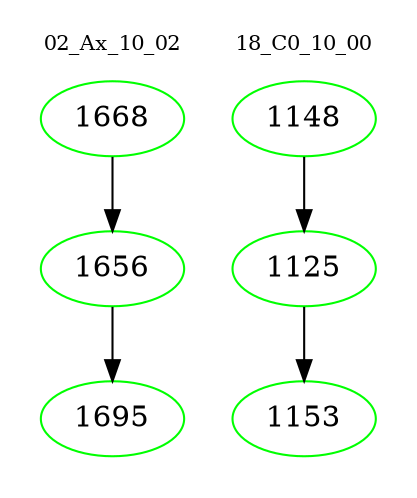 digraph{
subgraph cluster_0 {
color = white
label = "02_Ax_10_02";
fontsize=10;
T0_1668 [label="1668", color="green"]
T0_1668 -> T0_1656 [color="black"]
T0_1656 [label="1656", color="green"]
T0_1656 -> T0_1695 [color="black"]
T0_1695 [label="1695", color="green"]
}
subgraph cluster_1 {
color = white
label = "18_C0_10_00";
fontsize=10;
T1_1148 [label="1148", color="green"]
T1_1148 -> T1_1125 [color="black"]
T1_1125 [label="1125", color="green"]
T1_1125 -> T1_1153 [color="black"]
T1_1153 [label="1153", color="green"]
}
}
